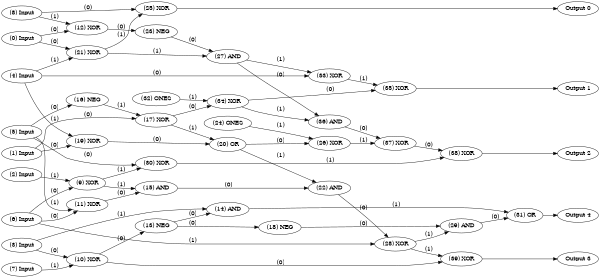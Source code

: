 digraph NeuralNetwork {
rankdir=LR;
size="4,3";
center = true;
node0 [label="(0) Input", color=black, labelfontcolor=black, fontcolor=black];
node1 [label="(1) Input", color=black, labelfontcolor=black, fontcolor=black];
node2 [label="(2) Input", color=black, labelfontcolor=black, fontcolor=black];
node3 [label="(3) Input", color=black, labelfontcolor=black, fontcolor=black];
node4 [label="(4) Input", color=black, labelfontcolor=black, fontcolor=black];
node5 [label="(5) Input", color=black, labelfontcolor=black, fontcolor=black];
node6 [label="(6) Input", color=black, labelfontcolor=black, fontcolor=black];
node7 [label="(7) Input", color=black, labelfontcolor=black, fontcolor=black];
node8 [label="(8) Input", color=black, labelfontcolor=black, fontcolor=black];
node9 [label="(9) XOR", color=black, labelfontcolor=black, fontcolor=black];
node6 -> node9 [label=" (0)", labelfontcolor=black, fontcolor=black, bold=true, color=black];
node2 -> node9 [label=" (1)", labelfontcolor=black, fontcolor=black, bold=true, color=black];
node10 [label="(10) XOR", color=black, labelfontcolor=black, fontcolor=black];
node3 -> node10 [label=" (0)", labelfontcolor=black, fontcolor=black, bold=true, color=black];
node7 -> node10 [label=" (1)", labelfontcolor=black, fontcolor=black, bold=true, color=black];
node11 [label="(11) XOR", color=black, labelfontcolor=black, fontcolor=black];
node6 -> node11 [label=" (0)", labelfontcolor=black, fontcolor=black, bold=true, color=black];
node5 -> node11 [label=" (1)", labelfontcolor=black, fontcolor=black, bold=true, color=black];
node12 [label="(12) XOR", color=black, labelfontcolor=black, fontcolor=black];
node0 -> node12 [label=" (0)", labelfontcolor=black, fontcolor=black, bold=true, color=black];
node8 -> node12 [label=" (1)", labelfontcolor=black, fontcolor=black, bold=true, color=black];
node13 [label="(13) NEG", color=black, labelfontcolor=black, fontcolor=black];
node10 -> node13 [label=" (0)", labelfontcolor=black, fontcolor=black, bold=true, color=black];
node14 [label="(14) AND", color=black, labelfontcolor=black, fontcolor=black];
node13 -> node14 [label=" (0)", labelfontcolor=black, fontcolor=black, bold=true, color=black];
node3 -> node14 [label=" (1)", labelfontcolor=black, fontcolor=black, bold=true, color=black];
node15 [label="(15) AND", color=black, labelfontcolor=black, fontcolor=black];
node11 -> node15 [label=" (0)", labelfontcolor=black, fontcolor=black, bold=true, color=black];
node9 -> node15 [label=" (1)", labelfontcolor=black, fontcolor=black, bold=true, color=black];
node16 [label="(16) NEG", color=black, labelfontcolor=black, fontcolor=black];
node5 -> node16 [label=" (0)", labelfontcolor=black, fontcolor=black, bold=true, color=black];
node17 [label="(17) XOR", color=black, labelfontcolor=black, fontcolor=black];
node1 -> node17 [label=" (0)", labelfontcolor=black, fontcolor=black, bold=true, color=black];
node16 -> node17 [label=" (1)", labelfontcolor=black, fontcolor=black, bold=true, color=black];
node18 [label="(18) NEG", color=black, labelfontcolor=black, fontcolor=black];
node13 -> node18 [label=" (0)", labelfontcolor=black, fontcolor=black, bold=true, color=black];
node19 [label="(19) XOR", color=black, labelfontcolor=black, fontcolor=black];
node1 -> node19 [label=" (0)", labelfontcolor=black, fontcolor=black, bold=true, color=black];
node4 -> node19 [label=" (1)", labelfontcolor=black, fontcolor=black, bold=true, color=black];
node20 [label="(20) OR", color=black, labelfontcolor=black, fontcolor=black];
node19 -> node20 [label=" (0)", labelfontcolor=black, fontcolor=black, bold=true, color=black];
node17 -> node20 [label=" (1)", labelfontcolor=black, fontcolor=black, bold=true, color=black];
node21 [label="(21) XOR", color=black, labelfontcolor=black, fontcolor=black];
node0 -> node21 [label=" (0)", labelfontcolor=black, fontcolor=black, bold=true, color=black];
node4 -> node21 [label=" (1)", labelfontcolor=black, fontcolor=black, bold=true, color=black];
node22 [label="(22) AND", color=black, labelfontcolor=black, fontcolor=black];
node15 -> node22 [label=" (0)", labelfontcolor=black, fontcolor=black, bold=true, color=black];
node20 -> node22 [label=" (1)", labelfontcolor=black, fontcolor=black, bold=true, color=black];
node23 [label="(23) NEG", color=black, labelfontcolor=black, fontcolor=black];
node12 -> node23 [label=" (0)", labelfontcolor=black, fontcolor=black, bold=true, color=black];
node24 [label="(24) ONES", color=black, labelfontcolor=black, fontcolor=black];
node25 [label="(25) XOR", color=black, labelfontcolor=black, fontcolor=black];
node8 -> node25 [label=" (0)", labelfontcolor=black, fontcolor=black, bold=true, color=black];
node21 -> node25 [label=" (1)", labelfontcolor=black, fontcolor=black, bold=true, color=black];
node26 [label="(26) XOR", color=black, labelfontcolor=black, fontcolor=black];
node20 -> node26 [label=" (0)", labelfontcolor=black, fontcolor=black, bold=true, color=black];
node24 -> node26 [label=" (1)", labelfontcolor=black, fontcolor=black, bold=true, color=black];
node27 [label="(27) AND", color=black, labelfontcolor=black, fontcolor=black];
node23 -> node27 [label=" (0)", labelfontcolor=black, fontcolor=black, bold=true, color=black];
node21 -> node27 [label=" (1)", labelfontcolor=black, fontcolor=black, bold=true, color=black];
node28 [label="(28) XOR", color=black, labelfontcolor=black, fontcolor=black];
node22 -> node28 [label=" (0)", labelfontcolor=black, fontcolor=black, bold=true, color=black];
node6 -> node28 [label=" (1)", labelfontcolor=black, fontcolor=black, bold=true, color=black];
node29 [label="(29) AND", color=black, labelfontcolor=black, fontcolor=black];
node18 -> node29 [label=" (0)", labelfontcolor=black, fontcolor=black, bold=true, color=black];
node28 -> node29 [label=" (1)", labelfontcolor=black, fontcolor=black, bold=true, color=black];
node30 [label="(30) XOR", color=black, labelfontcolor=black, fontcolor=black];
node5 -> node30 [label=" (0)", labelfontcolor=black, fontcolor=black, bold=true, color=black];
node9 -> node30 [label=" (1)", labelfontcolor=black, fontcolor=black, bold=true, color=black];
node31 [label="(31) OR", color=black, labelfontcolor=black, fontcolor=black];
node29 -> node31 [label=" (0)", labelfontcolor=black, fontcolor=black, bold=true, color=black];
node14 -> node31 [label=" (1)", labelfontcolor=black, fontcolor=black, bold=true, color=black];
node32 [label="(32) ONES", color=black, labelfontcolor=black, fontcolor=black];
node33 [label="(33) XOR", color=black, labelfontcolor=black, fontcolor=black];
node4 -> node33 [label=" (0)", labelfontcolor=black, fontcolor=black, bold=true, color=black];
node27 -> node33 [label=" (1)", labelfontcolor=black, fontcolor=black, bold=true, color=black];
node34 [label="(34) XOR", color=black, labelfontcolor=black, fontcolor=black];
node17 -> node34 [label=" (0)", labelfontcolor=black, fontcolor=black, bold=true, color=black];
node32 -> node34 [label=" (1)", labelfontcolor=black, fontcolor=black, bold=true, color=black];
node35 [label="(35) XOR", color=black, labelfontcolor=black, fontcolor=black];
node34 -> node35 [label=" (0)", labelfontcolor=black, fontcolor=black, bold=true, color=black];
node33 -> node35 [label=" (1)", labelfontcolor=black, fontcolor=black, bold=true, color=black];
node36 [label="(36) AND", color=black, labelfontcolor=black, fontcolor=black];
node27 -> node36 [label=" (0)", labelfontcolor=black, fontcolor=black, bold=true, color=black];
node34 -> node36 [label=" (1)", labelfontcolor=black, fontcolor=black, bold=true, color=black];
node37 [label="(37) XOR", color=black, labelfontcolor=black, fontcolor=black];
node36 -> node37 [label=" (0)", labelfontcolor=black, fontcolor=black, bold=true, color=black];
node26 -> node37 [label=" (1)", labelfontcolor=black, fontcolor=black, bold=true, color=black];
node38 [label="(38) XOR", color=black, labelfontcolor=black, fontcolor=black];
node37 -> node38 [label=" (0)", labelfontcolor=black, fontcolor=black, bold=true, color=black];
node30 -> node38 [label=" (1)", labelfontcolor=black, fontcolor=black, bold=true, color=black];
node39 [label="(39) XOR", color=black, labelfontcolor=black, fontcolor=black];
node10 -> node39 [label=" (0)", labelfontcolor=black, fontcolor=black, bold=true, color=black];
node28 -> node39 [label=" (1)", labelfontcolor=black, fontcolor=black, bold=true, color=black];
node40 [label="Output 0", color=black, labelfontcolor=black, fontcolor=black];
node25 -> node40 [labelfontcolor=black, fontcolor=black, bold=true, color=black];
node41 [label="Output 1", color=black, labelfontcolor=black, fontcolor=black];
node35 -> node41 [labelfontcolor=black, fontcolor=black, bold=true, color=black];
node42 [label="Output 2", color=black, labelfontcolor=black, fontcolor=black];
node38 -> node42 [labelfontcolor=black, fontcolor=black, bold=true, color=black];
node43 [label="Output 3", color=black, labelfontcolor=black, fontcolor=black];
node39 -> node43 [labelfontcolor=black, fontcolor=black, bold=true, color=black];
node44 [label="Output 4", color=black, labelfontcolor=black, fontcolor=black];
node31 -> node44 [labelfontcolor=black, fontcolor=black, bold=true, color=black];
{ rank = source; "node0"; "node1"; "node2"; "node3"; "node4"; "node5"; "node6"; "node7"; "node8"; }
{ rank = max;"node40";"node41";"node42";"node43";"node44"; }
}